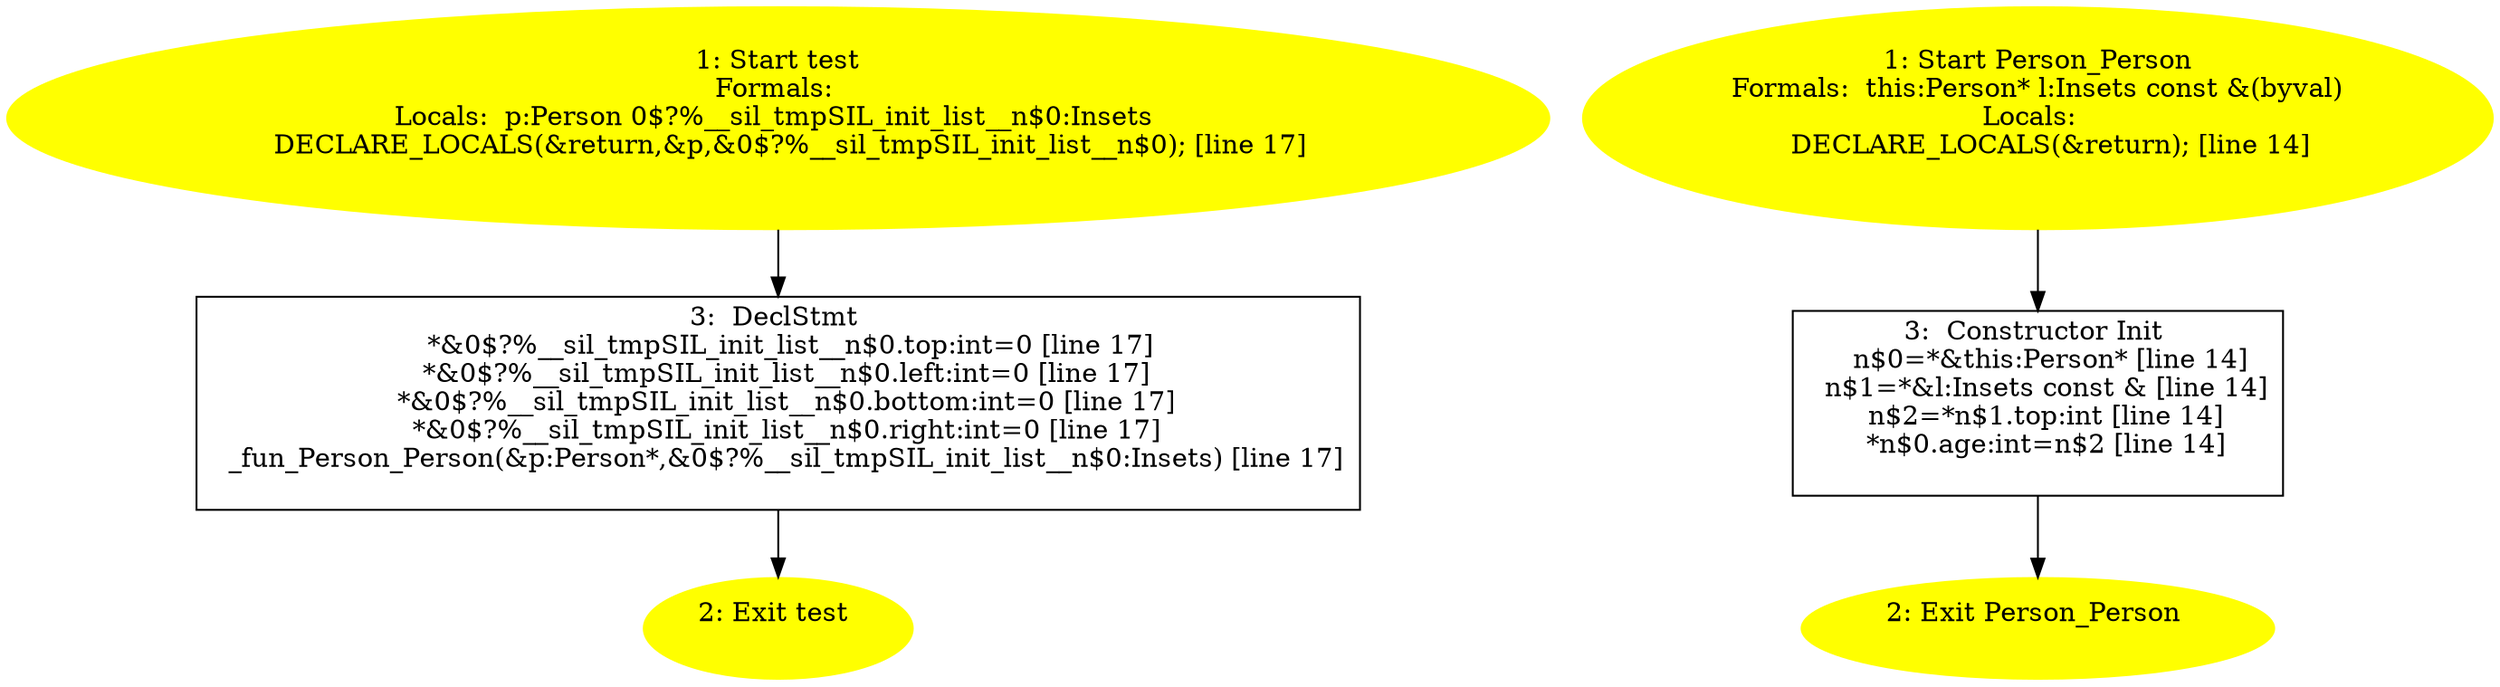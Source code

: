 /* @generated */
digraph iCFG {
"test#_Z4testv.1b928d988491fdd2fa78fcb048d46e8c_1" [label="1: Start test\nFormals: \nLocals:  p:Person 0$?%__sil_tmpSIL_init_list__n$0:Insets \n   DECLARE_LOCALS(&return,&p,&0$?%__sil_tmpSIL_init_list__n$0); [line 17]\n " color=yellow style=filled]
	

	 "test#_Z4testv.1b928d988491fdd2fa78fcb048d46e8c_1" -> "test#_Z4testv.1b928d988491fdd2fa78fcb048d46e8c_3" ;
"test#_Z4testv.1b928d988491fdd2fa78fcb048d46e8c_2" [label="2: Exit test \n  " color=yellow style=filled]
	

"test#_Z4testv.1b928d988491fdd2fa78fcb048d46e8c_3" [label="3:  DeclStmt \n   *&0$?%__sil_tmpSIL_init_list__n$0.top:int=0 [line 17]\n  *&0$?%__sil_tmpSIL_init_list__n$0.left:int=0 [line 17]\n  *&0$?%__sil_tmpSIL_init_list__n$0.bottom:int=0 [line 17]\n  *&0$?%__sil_tmpSIL_init_list__n$0.right:int=0 [line 17]\n  _fun_Person_Person(&p:Person*,&0$?%__sil_tmpSIL_init_list__n$0:Insets) [line 17]\n " shape="box"]
	

	 "test#_Z4testv.1b928d988491fdd2fa78fcb048d46e8c_3" -> "test#_Z4testv.1b928d988491fdd2fa78fcb048d46e8c_2" ;
"Person#Person#{_ZN6PersonC1E6Insets}.b24b6c175679d264f58881e04318df0d_1" [label="1: Start Person_Person\nFormals:  this:Person* l:Insets const &(byval)\nLocals:  \n   DECLARE_LOCALS(&return); [line 14]\n " color=yellow style=filled]
	

	 "Person#Person#{_ZN6PersonC1E6Insets}.b24b6c175679d264f58881e04318df0d_1" -> "Person#Person#{_ZN6PersonC1E6Insets}.b24b6c175679d264f58881e04318df0d_3" ;
"Person#Person#{_ZN6PersonC1E6Insets}.b24b6c175679d264f58881e04318df0d_2" [label="2: Exit Person_Person \n  " color=yellow style=filled]
	

"Person#Person#{_ZN6PersonC1E6Insets}.b24b6c175679d264f58881e04318df0d_3" [label="3:  Constructor Init \n   n$0=*&this:Person* [line 14]\n  n$1=*&l:Insets const & [line 14]\n  n$2=*n$1.top:int [line 14]\n  *n$0.age:int=n$2 [line 14]\n " shape="box"]
	

	 "Person#Person#{_ZN6PersonC1E6Insets}.b24b6c175679d264f58881e04318df0d_3" -> "Person#Person#{_ZN6PersonC1E6Insets}.b24b6c175679d264f58881e04318df0d_2" ;
}
